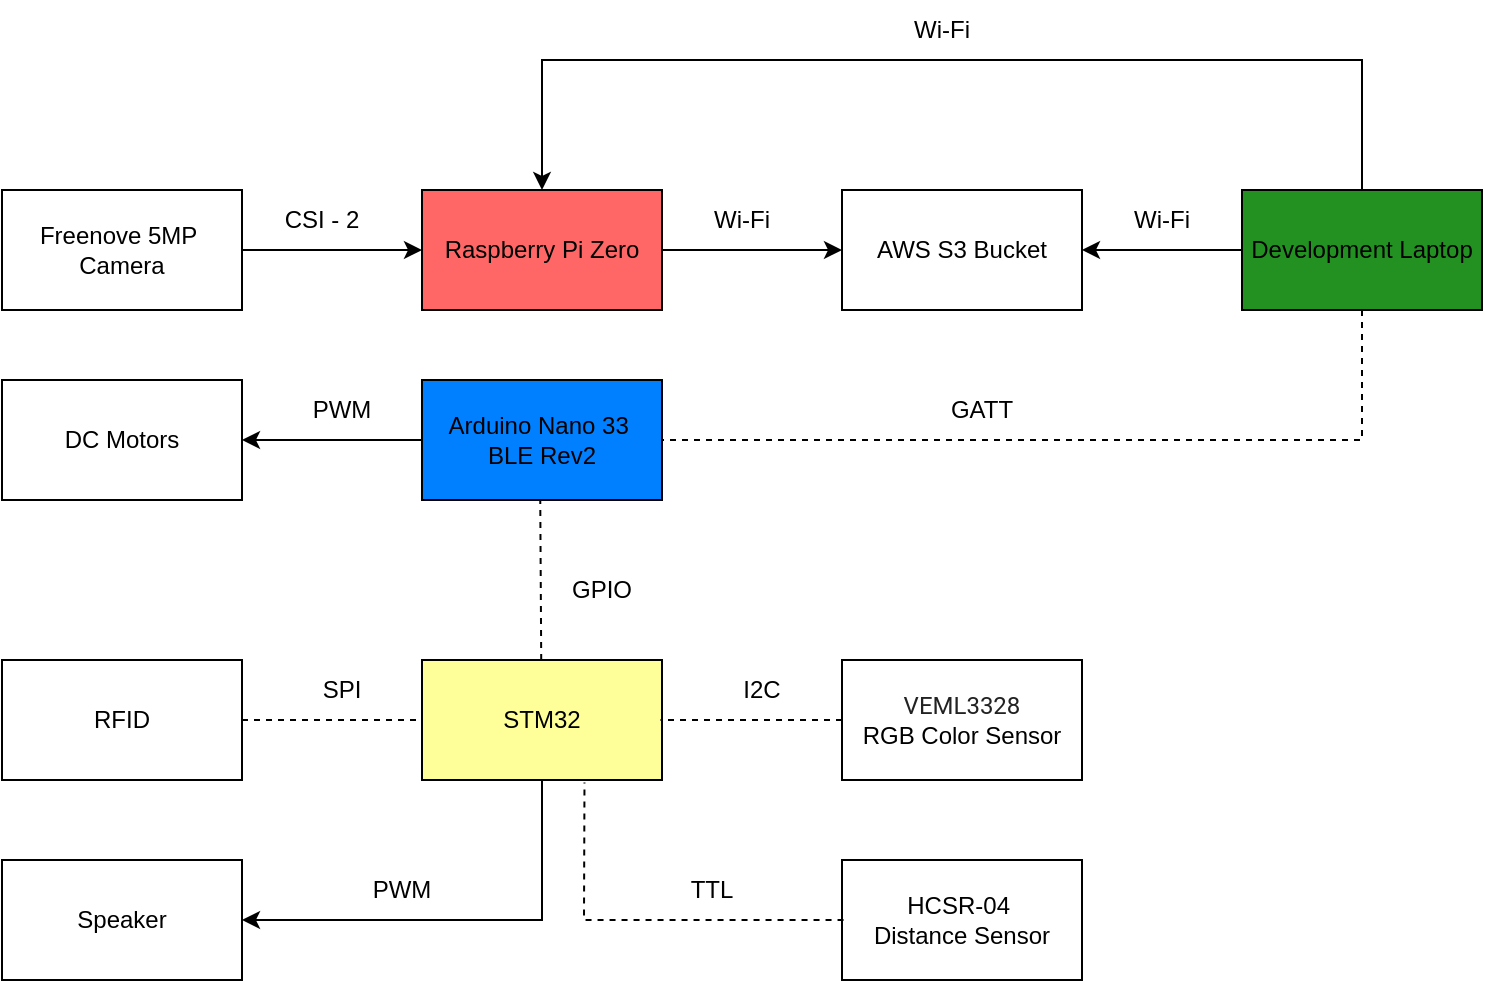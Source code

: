 <mxfile version="26.2.2">
  <diagram name="Page-1" id="beJEY0lJMlcxyZzzrsNq">
    <mxGraphModel dx="1044" dy="722" grid="1" gridSize="10" guides="1" tooltips="1" connect="1" arrows="1" fold="1" page="1" pageScale="1" pageWidth="850" pageHeight="1100" math="0" shadow="0">
      <root>
        <mxCell id="0" />
        <mxCell id="1" parent="0" />
        <mxCell id="7F2ndCFhhESGWMf9eJqq-9" style="edgeStyle=orthogonalEdgeStyle;rounded=0;orthogonalLoop=1;jettySize=auto;html=1;entryX=0;entryY=0.5;entryDx=0;entryDy=0;" edge="1" parent="1" source="84rO5PrIjfqNMub8hmLd-1" target="84rO5PrIjfqNMub8hmLd-53">
          <mxGeometry relative="1" as="geometry" />
        </mxCell>
        <mxCell id="84rO5PrIjfqNMub8hmLd-1" value="Raspberry Pi Zero" style="rounded=0;whiteSpace=wrap;html=1;fillColor=#FF6666;" parent="1" vertex="1">
          <mxGeometry x="280" y="155" width="120" height="60" as="geometry" />
        </mxCell>
        <mxCell id="7F2ndCFhhESGWMf9eJqq-8" style="edgeStyle=orthogonalEdgeStyle;rounded=0;orthogonalLoop=1;jettySize=auto;html=1;entryX=0;entryY=0.5;entryDx=0;entryDy=0;" edge="1" parent="1" source="84rO5PrIjfqNMub8hmLd-2" target="84rO5PrIjfqNMub8hmLd-1">
          <mxGeometry relative="1" as="geometry" />
        </mxCell>
        <mxCell id="84rO5PrIjfqNMub8hmLd-2" value="Freenove 5MP&amp;nbsp;&lt;div&gt;Camera&lt;/div&gt;" style="rounded=0;whiteSpace=wrap;html=1;" parent="1" vertex="1">
          <mxGeometry x="70" y="155" width="120" height="60" as="geometry" />
        </mxCell>
        <mxCell id="7F2ndCFhhESGWMf9eJqq-5" style="edgeStyle=orthogonalEdgeStyle;rounded=0;orthogonalLoop=1;jettySize=auto;html=1;entryX=1;entryY=0.5;entryDx=0;entryDy=0;" edge="1" parent="1" source="84rO5PrIjfqNMub8hmLd-9" target="7F2ndCFhhESGWMf9eJqq-4">
          <mxGeometry relative="1" as="geometry" />
        </mxCell>
        <mxCell id="84rO5PrIjfqNMub8hmLd-9" value="Arduino Nano 33&amp;nbsp;&lt;br&gt;BLE Rev2" style="rounded=0;whiteSpace=wrap;html=1;fillColor=#007FFF;" parent="1" vertex="1">
          <mxGeometry x="280" y="250" width="120" height="60" as="geometry" />
        </mxCell>
        <mxCell id="84rO5PrIjfqNMub8hmLd-11" value="CSI - 2" style="text;html=1;align=center;verticalAlign=middle;whiteSpace=wrap;rounded=0;" parent="1" vertex="1">
          <mxGeometry x="200" y="155" width="60" height="30" as="geometry" />
        </mxCell>
        <mxCell id="84rO5PrIjfqNMub8hmLd-15" value="STM32" style="rounded=0;whiteSpace=wrap;html=1;fillColor=#FFFF99;" parent="1" vertex="1">
          <mxGeometry x="280" y="390" width="120" height="60" as="geometry" />
        </mxCell>
        <mxCell id="84rO5PrIjfqNMub8hmLd-16" value="GPIO" style="text;html=1;align=center;verticalAlign=middle;whiteSpace=wrap;rounded=0;" parent="1" vertex="1">
          <mxGeometry x="340" y="340" width="60" height="30" as="geometry" />
        </mxCell>
        <mxCell id="84rO5PrIjfqNMub8hmLd-17" value="" style="endArrow=none;dashed=1;html=1;rounded=0;exitX=0.5;exitY=0;exitDx=0;exitDy=0;" parent="1" edge="1">
          <mxGeometry width="50" height="50" relative="1" as="geometry">
            <mxPoint x="339.61" y="390" as="sourcePoint" />
            <mxPoint x="339.13" y="310" as="targetPoint" />
          </mxGeometry>
        </mxCell>
        <mxCell id="84rO5PrIjfqNMub8hmLd-20" value="RFID" style="rounded=0;whiteSpace=wrap;html=1;" parent="1" vertex="1">
          <mxGeometry x="70" y="390" width="120" height="60" as="geometry" />
        </mxCell>
        <mxCell id="84rO5PrIjfqNMub8hmLd-22" value="SPI" style="text;html=1;align=center;verticalAlign=middle;whiteSpace=wrap;rounded=0;" parent="1" vertex="1">
          <mxGeometry x="210" y="390" width="60" height="30" as="geometry" />
        </mxCell>
        <mxCell id="84rO5PrIjfqNMub8hmLd-23" value="" style="endArrow=none;dashed=1;html=1;rounded=0;exitX=0.5;exitY=1;exitDx=0;exitDy=0;" parent="1" edge="1" source="84rO5PrIjfqNMub8hmLd-24">
          <mxGeometry width="50" height="50" relative="1" as="geometry">
            <mxPoint x="490" y="280" as="sourcePoint" />
            <mxPoint x="400" y="280" as="targetPoint" />
            <Array as="points">
              <mxPoint x="750" y="280" />
            </Array>
          </mxGeometry>
        </mxCell>
        <mxCell id="7F2ndCFhhESGWMf9eJqq-10" style="edgeStyle=orthogonalEdgeStyle;rounded=0;orthogonalLoop=1;jettySize=auto;html=1;entryX=1;entryY=0.5;entryDx=0;entryDy=0;" edge="1" parent="1" source="84rO5PrIjfqNMub8hmLd-24" target="84rO5PrIjfqNMub8hmLd-53">
          <mxGeometry relative="1" as="geometry" />
        </mxCell>
        <mxCell id="7F2ndCFhhESGWMf9eJqq-12" style="edgeStyle=orthogonalEdgeStyle;rounded=0;orthogonalLoop=1;jettySize=auto;html=1;" edge="1" parent="1" source="84rO5PrIjfqNMub8hmLd-24" target="84rO5PrIjfqNMub8hmLd-1">
          <mxGeometry relative="1" as="geometry">
            <Array as="points">
              <mxPoint x="750" y="90" />
              <mxPoint x="340" y="90" />
            </Array>
          </mxGeometry>
        </mxCell>
        <mxCell id="84rO5PrIjfqNMub8hmLd-24" value="Development Laptop" style="rounded=0;whiteSpace=wrap;html=1;fillColor=#239122;" parent="1" vertex="1">
          <mxGeometry x="690" y="155" width="120" height="60" as="geometry" />
        </mxCell>
        <mxCell id="84rO5PrIjfqNMub8hmLd-25" value="GATT" style="text;html=1;align=center;verticalAlign=middle;whiteSpace=wrap;rounded=0;" parent="1" vertex="1">
          <mxGeometry x="530" y="250" width="60" height="30" as="geometry" />
        </mxCell>
        <mxCell id="84rO5PrIjfqNMub8hmLd-26" value="HCSR-04&amp;nbsp;&lt;div&gt;Distance Sensor&lt;/div&gt;" style="rounded=0;whiteSpace=wrap;html=1;" parent="1" vertex="1">
          <mxGeometry x="490" y="490" width="120" height="60" as="geometry" />
        </mxCell>
        <mxCell id="84rO5PrIjfqNMub8hmLd-27" value="&lt;div&gt;&lt;span style=&quot;color: rgb(34, 34, 34); font-family: Roboto, &amp;quot;Noto Sans&amp;quot;, Arial, Helvetica, sans-serif, dk; text-align: left; background-color: rgb(255, 255, 255);&quot;&gt;VEML3328&lt;/span&gt;&lt;/div&gt;RGB Color Sensor" style="rounded=0;whiteSpace=wrap;html=1;" parent="1" vertex="1">
          <mxGeometry x="490" y="390" width="120" height="60" as="geometry" />
        </mxCell>
        <mxCell id="84rO5PrIjfqNMub8hmLd-28" value="" style="endArrow=none;dashed=1;html=1;rounded=0;" parent="1" edge="1">
          <mxGeometry width="50" height="50" relative="1" as="geometry">
            <mxPoint x="490" y="420" as="sourcePoint" />
            <mxPoint x="399.23" y="420" as="targetPoint" />
          </mxGeometry>
        </mxCell>
        <mxCell id="84rO5PrIjfqNMub8hmLd-29" value="I2C" style="text;html=1;align=center;verticalAlign=middle;whiteSpace=wrap;rounded=0;" parent="1" vertex="1">
          <mxGeometry x="420" y="390" width="60" height="30" as="geometry" />
        </mxCell>
        <mxCell id="84rO5PrIjfqNMub8hmLd-30" value="" style="endArrow=none;dashed=1;html=1;rounded=0;exitX=1;exitY=0.5;exitDx=0;exitDy=0;entryX=0;entryY=0.5;entryDx=0;entryDy=0;" parent="1" edge="1" target="84rO5PrIjfqNMub8hmLd-15" source="84rO5PrIjfqNMub8hmLd-20">
          <mxGeometry width="50" height="50" relative="1" as="geometry">
            <mxPoint x="170.48" y="530" as="sourcePoint" />
            <mxPoint x="310" y="530" as="targetPoint" />
          </mxGeometry>
        </mxCell>
        <mxCell id="84rO5PrIjfqNMub8hmLd-38" value="TTL" style="text;html=1;align=center;verticalAlign=middle;whiteSpace=wrap;rounded=0;" parent="1" vertex="1">
          <mxGeometry x="385" y="490" width="80" height="30" as="geometry" />
        </mxCell>
        <mxCell id="84rO5PrIjfqNMub8hmLd-40" value="" style="endArrow=classic;html=1;rounded=0;entryX=1;entryY=0.5;entryDx=0;entryDy=0;" parent="1" edge="1" target="84rO5PrIjfqNMub8hmLd-41">
          <mxGeometry width="50" height="50" relative="1" as="geometry">
            <mxPoint x="340" y="450" as="sourcePoint" />
            <mxPoint x="340" y="600" as="targetPoint" />
            <Array as="points">
              <mxPoint x="340" y="520" />
            </Array>
          </mxGeometry>
        </mxCell>
        <mxCell id="84rO5PrIjfqNMub8hmLd-41" value="Speaker" style="rounded=0;whiteSpace=wrap;html=1;" parent="1" vertex="1">
          <mxGeometry x="70" y="490" width="120" height="60" as="geometry" />
        </mxCell>
        <mxCell id="84rO5PrIjfqNMub8hmLd-42" value="PWM" style="text;html=1;align=center;verticalAlign=middle;whiteSpace=wrap;rounded=0;" parent="1" vertex="1">
          <mxGeometry x="230" y="490" width="80" height="30" as="geometry" />
        </mxCell>
        <mxCell id="84rO5PrIjfqNMub8hmLd-46" value="Wi-Fi" style="text;html=1;align=center;verticalAlign=middle;whiteSpace=wrap;rounded=0;" parent="1" vertex="1">
          <mxGeometry x="400" y="155" width="80" height="30" as="geometry" />
        </mxCell>
        <mxCell id="84rO5PrIjfqNMub8hmLd-53" value="AWS S3 Bucket" style="rounded=0;whiteSpace=wrap;html=1;" parent="1" vertex="1">
          <mxGeometry x="490" y="155" width="120" height="60" as="geometry" />
        </mxCell>
        <mxCell id="7F2ndCFhhESGWMf9eJqq-4" value="DC Motors" style="rounded=0;whiteSpace=wrap;html=1;" vertex="1" parent="1">
          <mxGeometry x="70" y="250" width="120" height="60" as="geometry" />
        </mxCell>
        <mxCell id="7F2ndCFhhESGWMf9eJqq-6" value="PWM" style="text;html=1;align=center;verticalAlign=middle;whiteSpace=wrap;rounded=0;" vertex="1" parent="1">
          <mxGeometry x="210" y="250" width="60" height="30" as="geometry" />
        </mxCell>
        <mxCell id="7F2ndCFhhESGWMf9eJqq-11" value="Wi-Fi" style="text;html=1;align=center;verticalAlign=middle;whiteSpace=wrap;rounded=0;" vertex="1" parent="1">
          <mxGeometry x="610" y="155" width="80" height="30" as="geometry" />
        </mxCell>
        <mxCell id="7F2ndCFhhESGWMf9eJqq-13" value="Wi-Fi" style="text;html=1;align=center;verticalAlign=middle;whiteSpace=wrap;rounded=0;" vertex="1" parent="1">
          <mxGeometry x="500" y="60" width="80" height="30" as="geometry" />
        </mxCell>
        <mxCell id="7F2ndCFhhESGWMf9eJqq-14" value="" style="endArrow=none;dashed=1;html=1;rounded=0;entryX=0.677;entryY=1.02;entryDx=0;entryDy=0;entryPerimeter=0;" edge="1" parent="1" target="84rO5PrIjfqNMub8hmLd-15">
          <mxGeometry width="50" height="50" relative="1" as="geometry">
            <mxPoint x="490.77" y="520" as="sourcePoint" />
            <mxPoint x="400" y="520" as="targetPoint" />
            <Array as="points">
              <mxPoint x="361" y="520" />
            </Array>
          </mxGeometry>
        </mxCell>
      </root>
    </mxGraphModel>
  </diagram>
</mxfile>
